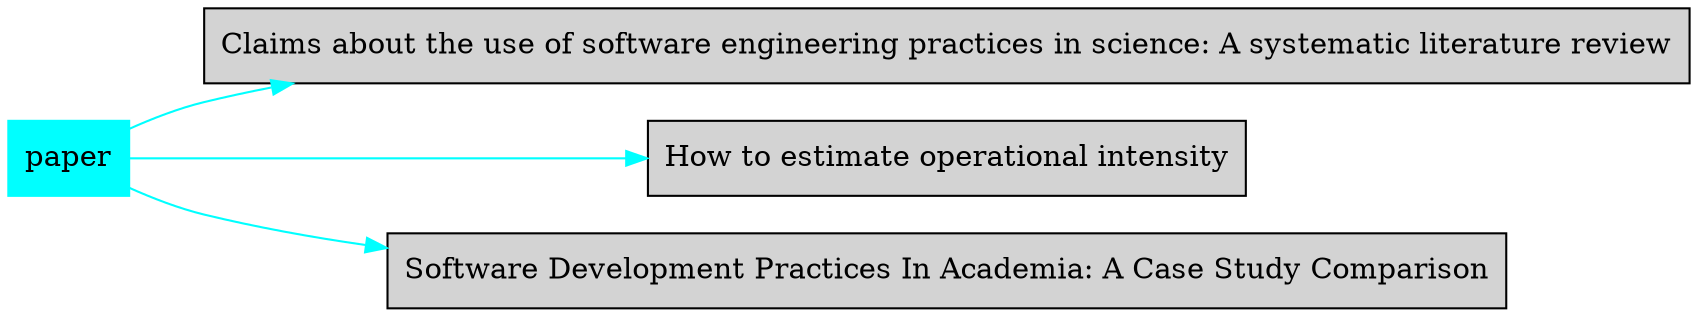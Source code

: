 digraph bettersoftware {
            rankdir = LR;
            ratio = fill;
            node [style=filled];
            node [shape = box];
"paper" [colorscheme="svg" color="cyan"];
"paper" ->  "ClaimsAboutSoftwareEnginScienceReview.md" [colorscheme="svg" color="cyan"];
"ClaimsAboutSoftwareEnginScienceReview.md" [label="Claims about the use of software engineering practices in science: A systematic literature review", URL="http://bss.parallactic.com/resources/claims-about-the-use-of-software-engineering-practices-in-science-a-systematic-literature-review"]
"paper" ->  "HowToEstimateOperationalIntensity.md" [colorscheme="svg" color="cyan"];
"HowToEstimateOperationalIntensity.md" [label="How to estimate operational intensity" URL="http://bss.parallactic.com/resources/how-to-estimate-operational-intensity"]
"paper" ->  "SoftwareDevelopmentPracticesInAcademiaACaseStudyComparison.md" [colorscheme="svg" color="cyan"];
"SoftwareDevelopmentPracticesInAcademiaACaseStudyComparison.md" [label="Software Development Practices In Academia: A Case Study Comparison", URL="http://bss.parallactic.com/resources/software-development-practices-in-academia-a-case-study-comparison"]
}